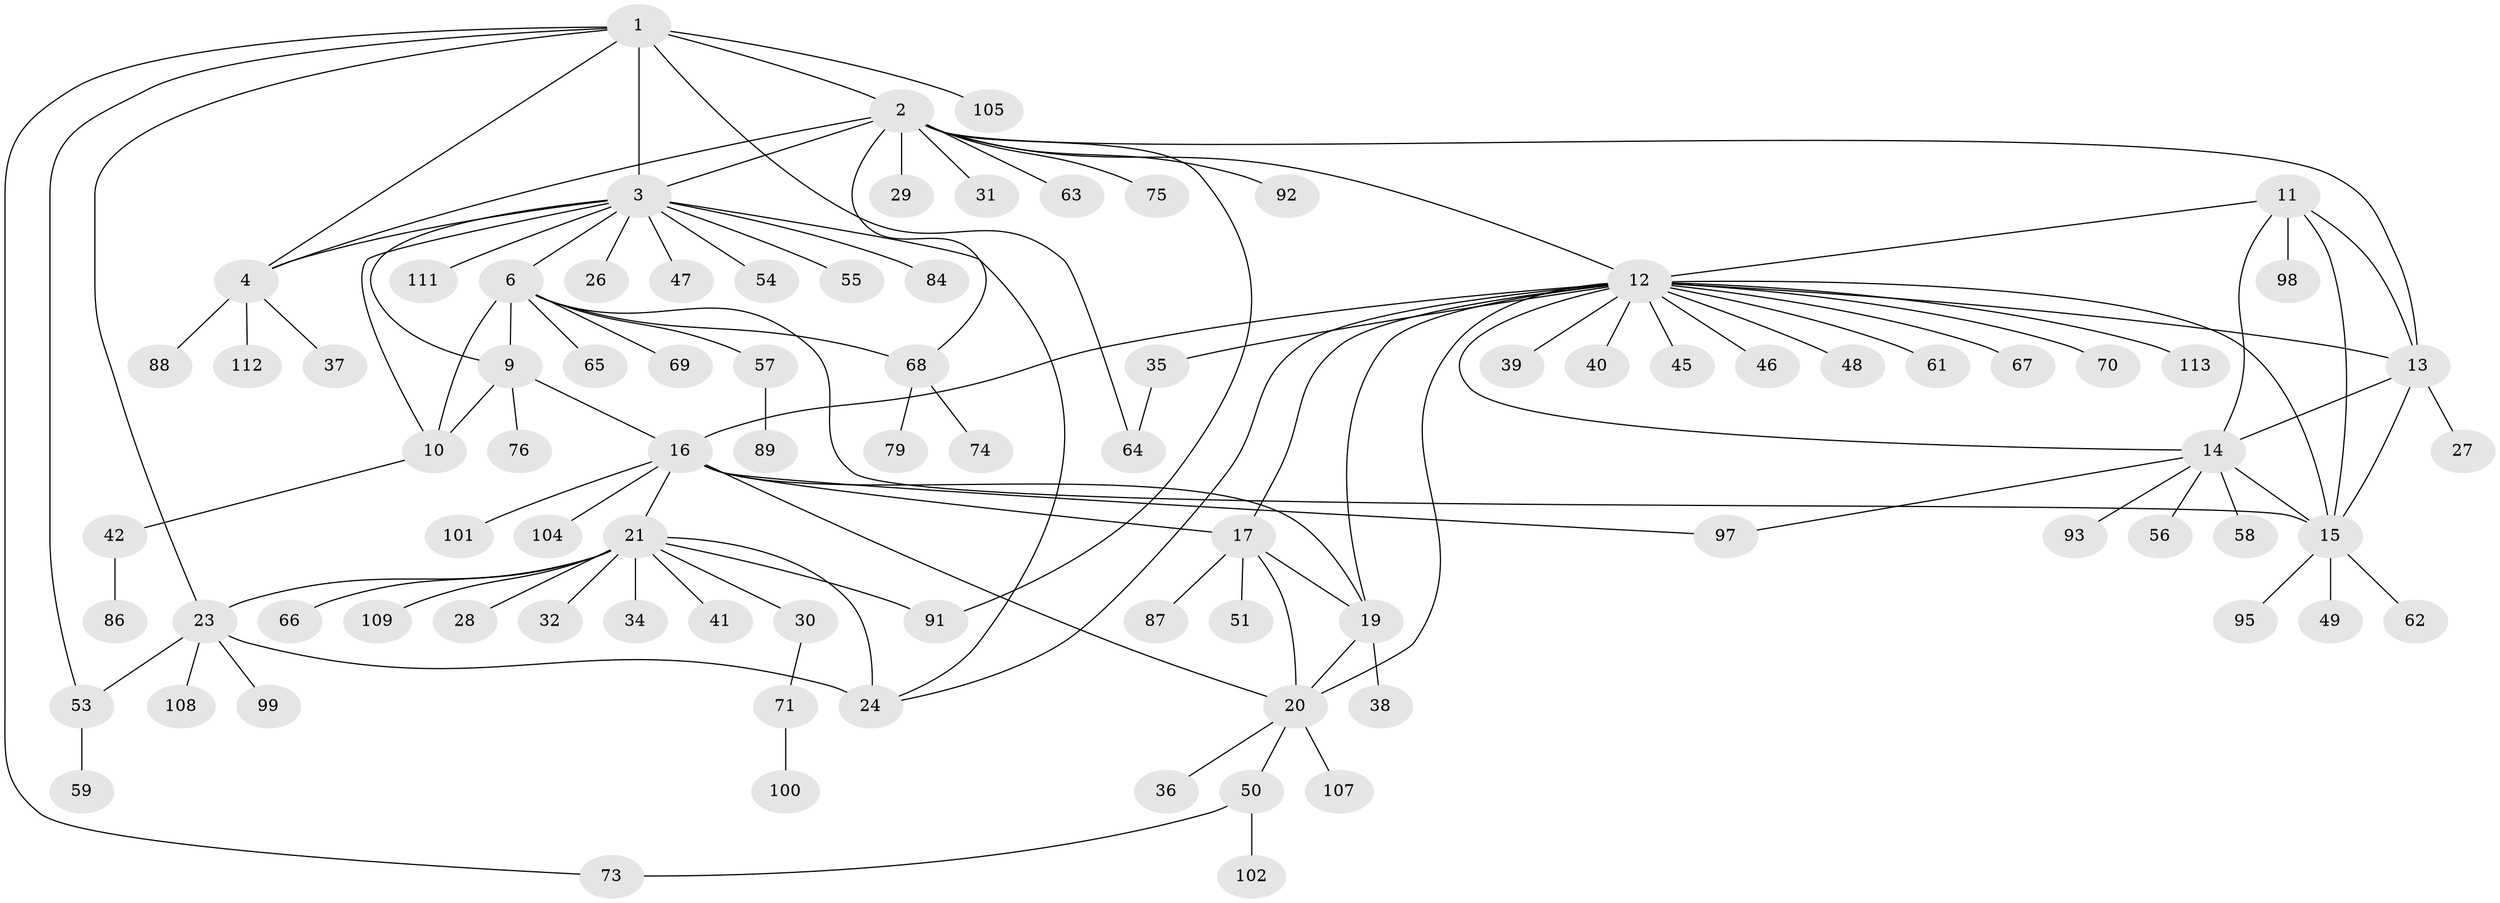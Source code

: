 // Generated by graph-tools (version 1.1) at 2025/52/02/27/25 19:52:15]
// undirected, 88 vertices, 118 edges
graph export_dot {
graph [start="1"]
  node [color=gray90,style=filled];
  1 [super="+82"];
  2 [super="+5"];
  3 [super="+8"];
  4 [super="+90"];
  6 [super="+7"];
  9 [super="+96"];
  10;
  11 [super="+52"];
  12 [super="+18"];
  13 [super="+85"];
  14 [super="+43"];
  15 [super="+44"];
  16 [super="+106"];
  17 [super="+78"];
  19 [super="+72"];
  20 [super="+33"];
  21 [super="+22"];
  23 [super="+25"];
  24;
  26;
  27 [super="+114"];
  28;
  29;
  30;
  31;
  32;
  34;
  35 [super="+94"];
  36;
  37;
  38;
  39;
  40;
  41;
  42 [super="+103"];
  45 [super="+60"];
  46;
  47;
  48 [super="+110"];
  49;
  50;
  51;
  53;
  54;
  55;
  56;
  57;
  58;
  59;
  61;
  62;
  63;
  64;
  65;
  66 [super="+80"];
  67;
  68 [super="+77"];
  69;
  70;
  71 [super="+83"];
  73 [super="+81"];
  74;
  75;
  76;
  79;
  84;
  86;
  87;
  88;
  89;
  91;
  92;
  93;
  95;
  97;
  98;
  99;
  100;
  101;
  102;
  104;
  105;
  107;
  108;
  109;
  111;
  112;
  113;
  1 -- 2 [weight=2];
  1 -- 3;
  1 -- 4;
  1 -- 23;
  1 -- 53;
  1 -- 73;
  1 -- 105;
  1 -- 64;
  2 -- 3 [weight=2];
  2 -- 4 [weight=2];
  2 -- 29;
  2 -- 12;
  2 -- 68;
  2 -- 75;
  2 -- 13;
  2 -- 91;
  2 -- 92;
  2 -- 63;
  2 -- 31;
  3 -- 4;
  3 -- 26;
  3 -- 54;
  3 -- 55;
  3 -- 84;
  3 -- 111;
  3 -- 6 [weight=2];
  3 -- 24;
  3 -- 9;
  3 -- 10;
  3 -- 47;
  4 -- 37;
  4 -- 88;
  4 -- 112;
  6 -- 9 [weight=2];
  6 -- 10 [weight=2];
  6 -- 15;
  6 -- 65;
  6 -- 68;
  6 -- 69;
  6 -- 57;
  9 -- 10;
  9 -- 16;
  9 -- 76;
  10 -- 42;
  11 -- 12;
  11 -- 13;
  11 -- 14;
  11 -- 15;
  11 -- 98;
  12 -- 13;
  12 -- 14;
  12 -- 15;
  12 -- 24;
  12 -- 35;
  12 -- 39;
  12 -- 46;
  12 -- 48;
  12 -- 67;
  12 -- 70;
  12 -- 40;
  12 -- 45;
  12 -- 16;
  12 -- 17;
  12 -- 113;
  12 -- 19;
  12 -- 20;
  12 -- 61;
  13 -- 14;
  13 -- 15;
  13 -- 27;
  14 -- 15;
  14 -- 56;
  14 -- 58;
  14 -- 93;
  14 -- 97;
  15 -- 49;
  15 -- 62;
  15 -- 95;
  16 -- 17;
  16 -- 19;
  16 -- 20;
  16 -- 97;
  16 -- 101;
  16 -- 104;
  16 -- 21;
  17 -- 19;
  17 -- 20;
  17 -- 51;
  17 -- 87;
  19 -- 20;
  19 -- 38;
  20 -- 36;
  20 -- 50;
  20 -- 107;
  21 -- 23 [weight=4];
  21 -- 24 [weight=2];
  21 -- 28;
  21 -- 30;
  21 -- 32;
  21 -- 66;
  21 -- 34;
  21 -- 41;
  21 -- 109;
  21 -- 91;
  23 -- 24 [weight=2];
  23 -- 99;
  23 -- 53;
  23 -- 108;
  30 -- 71;
  35 -- 64;
  42 -- 86;
  50 -- 73;
  50 -- 102;
  53 -- 59;
  57 -- 89;
  68 -- 74;
  68 -- 79;
  71 -- 100;
}
